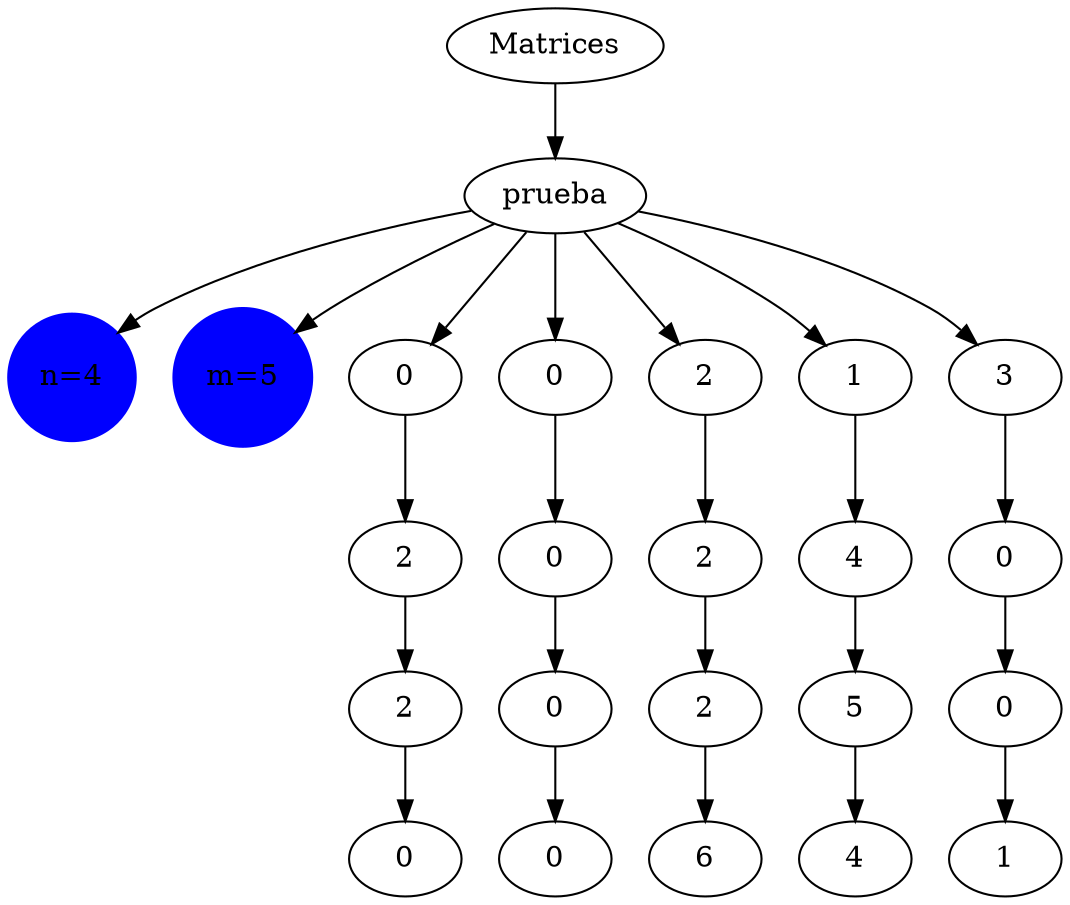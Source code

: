 digraph G {
  rankdir=TB;
  node [shape=ellipse];
  "Matrices" [label="Matrices", shape=ellipse];
  "prueba" [label="prueba", shape=ellipse];
  "Matrices" -> "prueba";
  "n" [label="n=4", shape=circle, color=blue, style=filled];
  "m" [label="m=5", shape=circle, color=blue, style=filled];
  "prueba" -> "n";
  "prueba" -> "m";
  "celda_1_1" [label="0", shape=ellipse];
  "prueba" -> "celda_1_1";
  "celda_2_1" [label="2", shape=ellipse];
  "celda_1_1" -> "celda_2_1";
  "celda_3_1" [label="2", shape=ellipse];
  "celda_2_1" -> "celda_3_1";
  "celda_4_1" [label="0", shape=ellipse];
  "celda_3_1" -> "celda_4_1";
  "celda_1_2" [label="0", shape=ellipse];
  "prueba" -> "celda_1_2";
  "celda_2_2" [label="0", shape=ellipse];
  "celda_1_2" -> "celda_2_2";
  "celda_3_2" [label="0", shape=ellipse];
  "celda_2_2" -> "celda_3_2";
  "celda_4_2" [label="0", shape=ellipse];
  "celda_3_2" -> "celda_4_2";
  "celda_1_3" [label="2", shape=ellipse];
  "prueba" -> "celda_1_3";
  "celda_2_3" [label="2", shape=ellipse];
  "celda_1_3" -> "celda_2_3";
  "celda_3_3" [label="2", shape=ellipse];
  "celda_2_3" -> "celda_3_3";
  "celda_4_3" [label="6", shape=ellipse];
  "celda_3_3" -> "celda_4_3";
  "celda_1_4" [label="1", shape=ellipse];
  "prueba" -> "celda_1_4";
  "celda_2_4" [label="4", shape=ellipse];
  "celda_1_4" -> "celda_2_4";
  "celda_3_4" [label="5", shape=ellipse];
  "celda_2_4" -> "celda_3_4";
  "celda_4_4" [label="4", shape=ellipse];
  "celda_3_4" -> "celda_4_4";
  "celda_1_5" [label="3", shape=ellipse];
  "prueba" -> "celda_1_5";
  "celda_2_5" [label="0", shape=ellipse];
  "celda_1_5" -> "celda_2_5";
  "celda_3_5" [label="0", shape=ellipse];
  "celda_2_5" -> "celda_3_5";
  "celda_4_5" [label="1", shape=ellipse];
  "celda_3_5" -> "celda_4_5";
}
